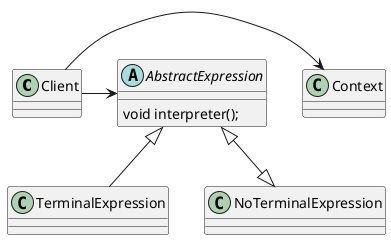 @startuml
class Client

class Context

Client -> Context
Client -> AbstractExpression

abstract Class AbstractExpression{
void interpreter();
}

class TerminalExpression
AbstractExpression <|-- TerminalExpression
class NoTerminalExpression
AbstractExpression <|--|> NoTerminalExpression


@enduml